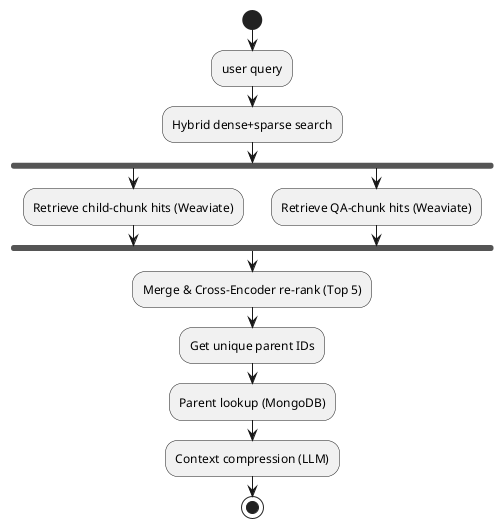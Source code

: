 @startuml
start

:user query;
:Hybrid dense+sparse search;

fork
  :Retrieve child-chunk hits (Weaviate);
fork again
  :Retrieve QA-chunk hits (Weaviate);
end fork

:Merge & Cross-Encoder re-rank (Top 5);
:Get unique parent IDs;
:Parent lookup (MongoDB);
:Context compression (LLM);
stop
@enduml
